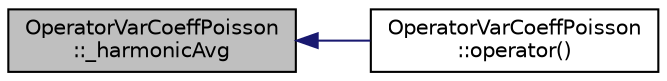 digraph "OperatorVarCoeffPoisson::_harmonicAvg"
{
  edge [fontname="Helvetica",fontsize="10",labelfontname="Helvetica",labelfontsize="10"];
  node [fontname="Helvetica",fontsize="10",shape=record];
  rankdir="LR";
  Node1 [label="OperatorVarCoeffPoisson\l::_harmonicAvg",height=0.2,width=0.4,color="black", fillcolor="grey75", style="filled", fontcolor="black"];
  Node1 -> Node2 [dir="back",color="midnightblue",fontsize="10",style="solid",fontname="Helvetica"];
  Node2 [label="OperatorVarCoeffPoisson\l::operator()",height=0.2,width=0.4,color="black", fillcolor="white", style="filled",URL="$struct_operator_var_coeff_poisson.html#a5a65a7228eb641f33c5b3ae140963bcd"];
}
